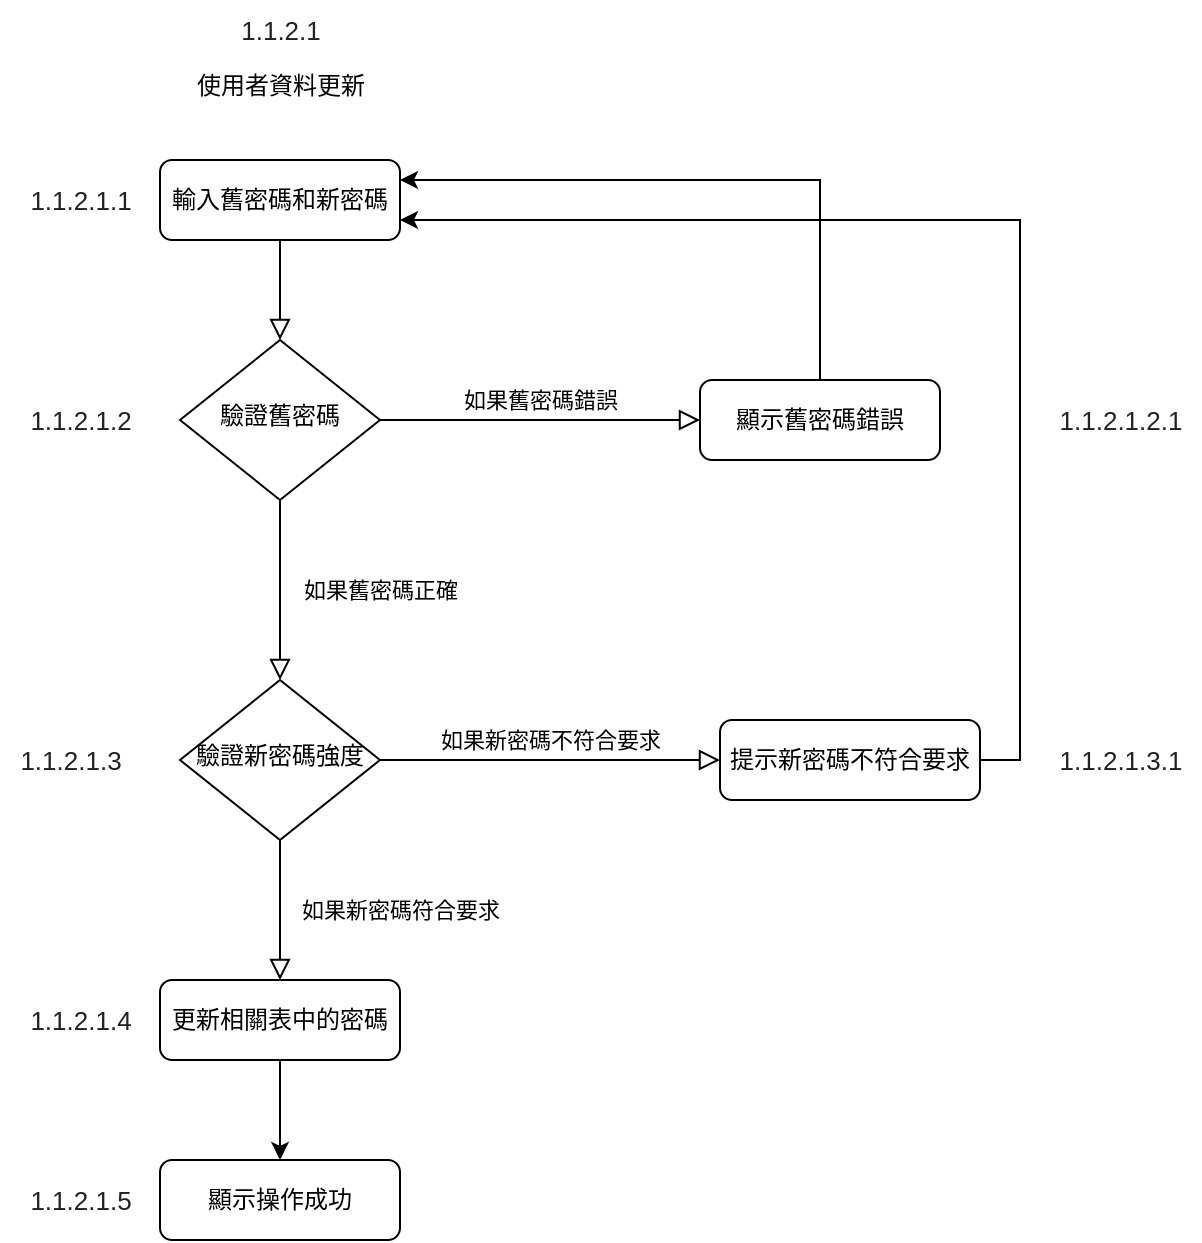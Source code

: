 <mxfile version="24.8.6">
  <diagram id="C5RBs43oDa-KdzZeNtuy" name="Page-1">
    <mxGraphModel dx="1290" dy="530" grid="1" gridSize="10" guides="1" tooltips="1" connect="1" arrows="1" fold="1" page="1" pageScale="1" pageWidth="827" pageHeight="1169" math="0" shadow="0">
      <root>
        <mxCell id="WIyWlLk6GJQsqaUBKTNV-0" />
        <mxCell id="WIyWlLk6GJQsqaUBKTNV-1" parent="WIyWlLk6GJQsqaUBKTNV-0" />
        <mxCell id="F9Ildbgf70X3Ld--jkcQ-0" value="" style="rounded=0;html=1;jettySize=auto;orthogonalLoop=1;fontSize=11;endArrow=block;endFill=0;endSize=8;strokeWidth=1;shadow=0;labelBackgroundColor=none;edgeStyle=orthogonalEdgeStyle;" parent="WIyWlLk6GJQsqaUBKTNV-1" source="F9Ildbgf70X3Ld--jkcQ-1" target="F9Ildbgf70X3Ld--jkcQ-4" edge="1">
          <mxGeometry relative="1" as="geometry" />
        </mxCell>
        <mxCell id="F9Ildbgf70X3Ld--jkcQ-1" value="輸入舊密碼和新密碼" style="rounded=1;whiteSpace=wrap;html=1;fontSize=12;glass=0;strokeWidth=1;shadow=0;" parent="WIyWlLk6GJQsqaUBKTNV-1" vertex="1">
          <mxGeometry x="194" y="150" width="120" height="40" as="geometry" />
        </mxCell>
        <mxCell id="F9Ildbgf70X3Ld--jkcQ-2" value="如果舊密碼正確" style="rounded=0;html=1;jettySize=auto;orthogonalLoop=1;fontSize=11;endArrow=block;endFill=0;endSize=8;strokeWidth=1;shadow=0;labelBackgroundColor=none;edgeStyle=orthogonalEdgeStyle;" parent="WIyWlLk6GJQsqaUBKTNV-1" source="F9Ildbgf70X3Ld--jkcQ-4" target="F9Ildbgf70X3Ld--jkcQ-9" edge="1">
          <mxGeometry y="50" relative="1" as="geometry">
            <mxPoint as="offset" />
          </mxGeometry>
        </mxCell>
        <mxCell id="F9Ildbgf70X3Ld--jkcQ-3" value="如果舊密碼錯誤" style="edgeStyle=orthogonalEdgeStyle;rounded=0;html=1;jettySize=auto;orthogonalLoop=1;fontSize=11;endArrow=block;endFill=0;endSize=8;strokeWidth=1;shadow=0;labelBackgroundColor=none;" parent="WIyWlLk6GJQsqaUBKTNV-1" source="F9Ildbgf70X3Ld--jkcQ-4" target="F9Ildbgf70X3Ld--jkcQ-6" edge="1">
          <mxGeometry y="10" relative="1" as="geometry">
            <mxPoint as="offset" />
          </mxGeometry>
        </mxCell>
        <mxCell id="F9Ildbgf70X3Ld--jkcQ-4" value="驗證舊密碼" style="rhombus;whiteSpace=wrap;html=1;shadow=0;fontFamily=Helvetica;fontSize=12;align=center;strokeWidth=1;spacing=6;spacingTop=-4;" parent="WIyWlLk6GJQsqaUBKTNV-1" vertex="1">
          <mxGeometry x="204" y="240" width="100" height="80" as="geometry" />
        </mxCell>
        <mxCell id="F9Ildbgf70X3Ld--jkcQ-5" style="edgeStyle=orthogonalEdgeStyle;rounded=0;orthogonalLoop=1;jettySize=auto;html=1;exitX=0.5;exitY=0;exitDx=0;exitDy=0;entryX=1;entryY=0.25;entryDx=0;entryDy=0;" parent="WIyWlLk6GJQsqaUBKTNV-1" source="F9Ildbgf70X3Ld--jkcQ-6" target="F9Ildbgf70X3Ld--jkcQ-1" edge="1">
          <mxGeometry relative="1" as="geometry" />
        </mxCell>
        <mxCell id="F9Ildbgf70X3Ld--jkcQ-6" value="顯示舊密碼錯誤" style="rounded=1;whiteSpace=wrap;html=1;fontSize=12;glass=0;strokeWidth=1;shadow=0;" parent="WIyWlLk6GJQsqaUBKTNV-1" vertex="1">
          <mxGeometry x="464" y="260" width="120" height="40" as="geometry" />
        </mxCell>
        <mxCell id="F9Ildbgf70X3Ld--jkcQ-7" value="如果新密碼&lt;span style=&quot;background-color: initial;&quot;&gt;符合要求&lt;/span&gt;" style="rounded=0;html=1;jettySize=auto;orthogonalLoop=1;fontSize=11;endArrow=block;endFill=0;endSize=8;strokeWidth=1;shadow=0;labelBackgroundColor=none;edgeStyle=orthogonalEdgeStyle;" parent="WIyWlLk6GJQsqaUBKTNV-1" source="F9Ildbgf70X3Ld--jkcQ-9" target="F9Ildbgf70X3Ld--jkcQ-11" edge="1">
          <mxGeometry y="60" relative="1" as="geometry">
            <mxPoint as="offset" />
          </mxGeometry>
        </mxCell>
        <mxCell id="F9Ildbgf70X3Ld--jkcQ-8" value="如果新密碼不符合要求" style="edgeStyle=orthogonalEdgeStyle;rounded=0;html=1;jettySize=auto;orthogonalLoop=1;fontSize=11;endArrow=block;endFill=0;endSize=8;strokeWidth=1;shadow=0;labelBackgroundColor=none;" parent="WIyWlLk6GJQsqaUBKTNV-1" source="F9Ildbgf70X3Ld--jkcQ-9" target="F9Ildbgf70X3Ld--jkcQ-13" edge="1">
          <mxGeometry y="10" relative="1" as="geometry">
            <mxPoint as="offset" />
          </mxGeometry>
        </mxCell>
        <mxCell id="F9Ildbgf70X3Ld--jkcQ-9" value="驗證新密碼強度" style="rhombus;whiteSpace=wrap;html=1;shadow=0;fontFamily=Helvetica;fontSize=12;align=center;strokeWidth=1;spacing=6;spacingTop=-4;" parent="WIyWlLk6GJQsqaUBKTNV-1" vertex="1">
          <mxGeometry x="204" y="410" width="100" height="80" as="geometry" />
        </mxCell>
        <mxCell id="F9Ildbgf70X3Ld--jkcQ-10" value="" style="edgeStyle=orthogonalEdgeStyle;rounded=0;orthogonalLoop=1;jettySize=auto;html=1;" parent="WIyWlLk6GJQsqaUBKTNV-1" source="F9Ildbgf70X3Ld--jkcQ-11" target="F9Ildbgf70X3Ld--jkcQ-15" edge="1">
          <mxGeometry relative="1" as="geometry" />
        </mxCell>
        <mxCell id="F9Ildbgf70X3Ld--jkcQ-11" value="更新相關表中的密碼" style="rounded=1;whiteSpace=wrap;html=1;fontSize=12;glass=0;strokeWidth=1;shadow=0;" parent="WIyWlLk6GJQsqaUBKTNV-1" vertex="1">
          <mxGeometry x="194" y="560" width="120" height="40" as="geometry" />
        </mxCell>
        <mxCell id="F9Ildbgf70X3Ld--jkcQ-12" style="edgeStyle=orthogonalEdgeStyle;rounded=0;orthogonalLoop=1;jettySize=auto;html=1;exitX=1;exitY=0.5;exitDx=0;exitDy=0;entryX=1;entryY=0.75;entryDx=0;entryDy=0;" parent="WIyWlLk6GJQsqaUBKTNV-1" source="F9Ildbgf70X3Ld--jkcQ-13" target="F9Ildbgf70X3Ld--jkcQ-1" edge="1">
          <mxGeometry relative="1" as="geometry" />
        </mxCell>
        <mxCell id="F9Ildbgf70X3Ld--jkcQ-13" value="提示新密碼不符合要求" style="rounded=1;whiteSpace=wrap;html=1;fontSize=12;glass=0;strokeWidth=1;shadow=0;" parent="WIyWlLk6GJQsqaUBKTNV-1" vertex="1">
          <mxGeometry x="474" y="430" width="130" height="40" as="geometry" />
        </mxCell>
        <mxCell id="F9Ildbgf70X3Ld--jkcQ-14" value="使用者資料更新" style="text;html=1;align=center;verticalAlign=middle;resizable=0;points=[];autosize=1;strokeColor=none;fillColor=none;" parent="WIyWlLk6GJQsqaUBKTNV-1" vertex="1">
          <mxGeometry x="199" y="98" width="110" height="30" as="geometry" />
        </mxCell>
        <mxCell id="F9Ildbgf70X3Ld--jkcQ-15" value="顯示操作成功" style="rounded=1;whiteSpace=wrap;html=1;fontSize=12;glass=0;strokeWidth=1;shadow=0;" parent="WIyWlLk6GJQsqaUBKTNV-1" vertex="1">
          <mxGeometry x="194" y="650" width="120" height="40" as="geometry" />
        </mxCell>
        <mxCell id="X2wNdfPztyHQq7Vox85a-0" value="&lt;span style=&quot;color: rgb(34, 34, 34); font-family: Arial, Helvetica, sans-serif; font-size: small; text-align: start; text-wrap-mode: wrap; background-color: rgb(255, 255, 255);&quot;&gt;1.1.2.1&lt;/span&gt;" style="text;html=1;align=center;verticalAlign=middle;resizable=0;points=[];autosize=1;strokeColor=none;fillColor=none;" parent="WIyWlLk6GJQsqaUBKTNV-1" vertex="1">
          <mxGeometry x="224" y="70" width="60" height="30" as="geometry" />
        </mxCell>
        <mxCell id="X2wNdfPztyHQq7Vox85a-2" value="&lt;span style=&quot;color: rgb(34, 34, 34); font-family: Arial, Helvetica, sans-serif; font-size: small; text-align: start; text-wrap-mode: wrap; background-color: rgb(255, 255, 255);&quot;&gt;1.1.2.1.1&lt;/span&gt;" style="text;html=1;align=center;verticalAlign=middle;resizable=0;points=[];autosize=1;strokeColor=none;fillColor=none;" parent="WIyWlLk6GJQsqaUBKTNV-1" vertex="1">
          <mxGeometry x="119" y="155" width="70" height="30" as="geometry" />
        </mxCell>
        <mxCell id="X2wNdfPztyHQq7Vox85a-3" value="&lt;span style=&quot;color: rgb(34, 34, 34); font-family: Arial, Helvetica, sans-serif; font-size: small; text-align: start; text-wrap-mode: wrap; background-color: rgb(255, 255, 255);&quot;&gt;1.1.2.1.2&lt;/span&gt;" style="text;html=1;align=center;verticalAlign=middle;resizable=0;points=[];autosize=1;strokeColor=none;fillColor=none;" parent="WIyWlLk6GJQsqaUBKTNV-1" vertex="1">
          <mxGeometry x="119" y="265" width="70" height="30" as="geometry" />
        </mxCell>
        <mxCell id="X2wNdfPztyHQq7Vox85a-4" value="&lt;span style=&quot;color: rgb(34, 34, 34); font-family: Arial, Helvetica, sans-serif; font-size: small; text-align: start; text-wrap-mode: wrap; background-color: rgb(255, 255, 255);&quot;&gt;1.1.2.1.2.1&lt;/span&gt;" style="text;html=1;align=center;verticalAlign=middle;resizable=0;points=[];autosize=1;strokeColor=none;fillColor=none;" parent="WIyWlLk6GJQsqaUBKTNV-1" vertex="1">
          <mxGeometry x="634" y="265" width="80" height="30" as="geometry" />
        </mxCell>
        <mxCell id="X2wNdfPztyHQq7Vox85a-5" value="&lt;span style=&quot;color: rgb(34, 34, 34); font-family: Arial, Helvetica, sans-serif; font-size: small; text-align: start; text-wrap-mode: wrap; background-color: rgb(255, 255, 255);&quot;&gt;1.1.2.1.3&lt;/span&gt;" style="text;html=1;align=center;verticalAlign=middle;resizable=0;points=[];autosize=1;strokeColor=none;fillColor=none;" parent="WIyWlLk6GJQsqaUBKTNV-1" vertex="1">
          <mxGeometry x="114" y="435" width="70" height="30" as="geometry" />
        </mxCell>
        <mxCell id="X2wNdfPztyHQq7Vox85a-7" value="&lt;span style=&quot;color: rgb(34, 34, 34); font-family: Arial, Helvetica, sans-serif; font-size: small; text-align: start; text-wrap-mode: wrap; background-color: rgb(255, 255, 255);&quot;&gt;1.1.2.1.3.1&lt;/span&gt;" style="text;html=1;align=center;verticalAlign=middle;resizable=0;points=[];autosize=1;strokeColor=none;fillColor=none;" parent="WIyWlLk6GJQsqaUBKTNV-1" vertex="1">
          <mxGeometry x="634" y="435" width="80" height="30" as="geometry" />
        </mxCell>
        <mxCell id="X2wNdfPztyHQq7Vox85a-8" value="&lt;span style=&quot;color: rgb(34, 34, 34); font-family: Arial, Helvetica, sans-serif; font-size: small; text-align: start; text-wrap-mode: wrap; background-color: rgb(255, 255, 255);&quot;&gt;1.1.2.1.4&lt;/span&gt;" style="text;html=1;align=center;verticalAlign=middle;resizable=0;points=[];autosize=1;strokeColor=none;fillColor=none;" parent="WIyWlLk6GJQsqaUBKTNV-1" vertex="1">
          <mxGeometry x="119" y="565" width="70" height="30" as="geometry" />
        </mxCell>
        <mxCell id="X2wNdfPztyHQq7Vox85a-9" value="&lt;span style=&quot;color: rgb(34, 34, 34); font-family: Arial, Helvetica, sans-serif; font-size: small; text-align: start; text-wrap-mode: wrap; background-color: rgb(255, 255, 255);&quot;&gt;1.1.2.1.5&lt;/span&gt;" style="text;html=1;align=center;verticalAlign=middle;resizable=0;points=[];autosize=1;strokeColor=none;fillColor=none;" parent="WIyWlLk6GJQsqaUBKTNV-1" vertex="1">
          <mxGeometry x="119" y="655" width="70" height="30" as="geometry" />
        </mxCell>
      </root>
    </mxGraphModel>
  </diagram>
</mxfile>
